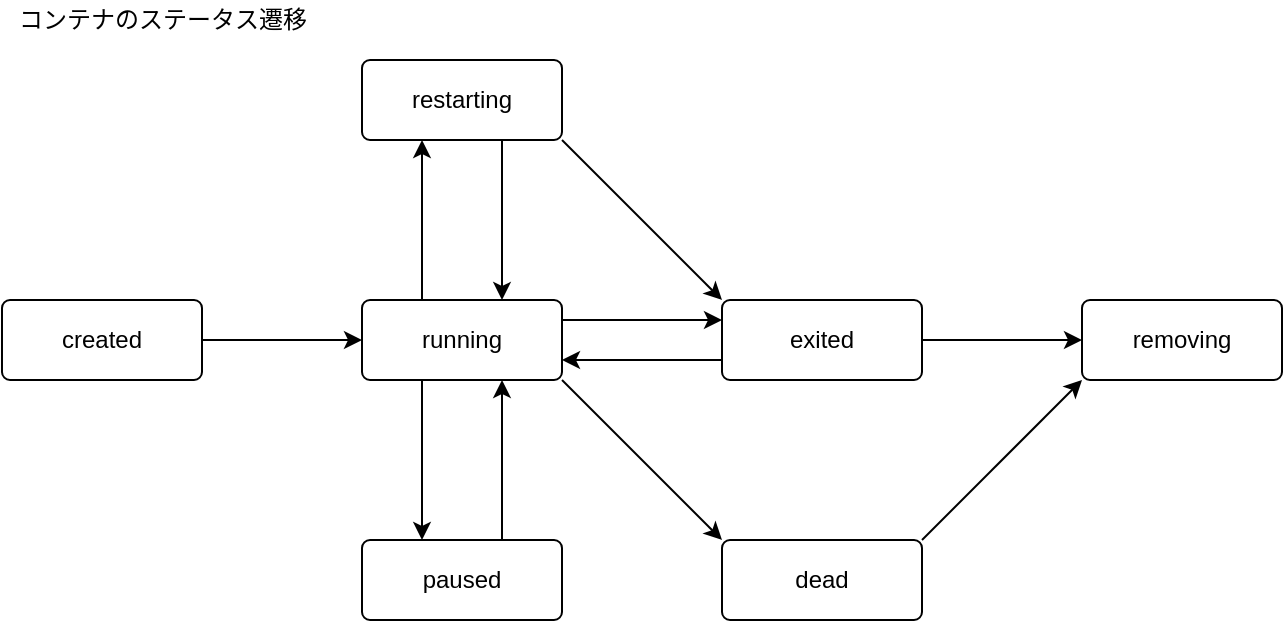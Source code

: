 <mxfile version="13.1.3">
    <diagram id="6hGFLwfOUW9BJ-s0fimq" name="Page-1">
        <mxGraphModel dx="689" dy="526" grid="1" gridSize="10" guides="1" tooltips="1" connect="1" arrows="1" fold="1" page="1" pageScale="1" pageWidth="827" pageHeight="1169" math="0" shadow="0">
            <root>
                <mxCell id="0"/>
                <mxCell id="1" parent="0"/>
                <mxCell id="4" value="" style="edgeStyle=orthogonalEdgeStyle;rounded=0;orthogonalLoop=1;jettySize=auto;html=1;" edge="1" parent="1" source="2" target="3">
                    <mxGeometry relative="1" as="geometry"/>
                </mxCell>
                <mxCell id="2" value="created" style="rounded=1;arcSize=10;whiteSpace=wrap;html=1;align=center;" vertex="1" parent="1">
                    <mxGeometry x="40" y="240" width="100" height="40" as="geometry"/>
                </mxCell>
                <mxCell id="6" value="" style="edgeStyle=orthogonalEdgeStyle;rounded=0;orthogonalLoop=1;jettySize=auto;html=1;" edge="1" parent="1" source="3" target="5">
                    <mxGeometry relative="1" as="geometry">
                        <Array as="points">
                            <mxPoint x="250" y="200"/>
                            <mxPoint x="250" y="200"/>
                        </Array>
                    </mxGeometry>
                </mxCell>
                <mxCell id="8" value="" style="edgeStyle=orthogonalEdgeStyle;rounded=0;orthogonalLoop=1;jettySize=auto;html=1;" edge="1" parent="1" source="3" target="7">
                    <mxGeometry relative="1" as="geometry">
                        <Array as="points">
                            <mxPoint x="250" y="320"/>
                            <mxPoint x="250" y="320"/>
                        </Array>
                    </mxGeometry>
                </mxCell>
                <mxCell id="10" value="" style="edgeStyle=orthogonalEdgeStyle;rounded=0;orthogonalLoop=1;jettySize=auto;html=1;" edge="1" parent="1" source="3" target="9">
                    <mxGeometry relative="1" as="geometry">
                        <Array as="points">
                            <mxPoint x="350" y="250"/>
                            <mxPoint x="350" y="250"/>
                        </Array>
                    </mxGeometry>
                </mxCell>
                <mxCell id="3" value="running" style="rounded=1;arcSize=10;whiteSpace=wrap;html=1;align=center;" vertex="1" parent="1">
                    <mxGeometry x="220" y="240" width="100" height="40" as="geometry"/>
                </mxCell>
                <mxCell id="12" value="" style="edgeStyle=orthogonalEdgeStyle;rounded=0;orthogonalLoop=1;jettySize=auto;html=1;" edge="1" parent="1" source="9" target="11">
                    <mxGeometry relative="1" as="geometry"/>
                </mxCell>
                <mxCell id="23" value="" style="edgeStyle=orthogonalEdgeStyle;rounded=0;orthogonalLoop=1;jettySize=auto;html=1;" edge="1" parent="1" source="9" target="3">
                    <mxGeometry relative="1" as="geometry">
                        <Array as="points">
                            <mxPoint x="350" y="270"/>
                            <mxPoint x="350" y="270"/>
                        </Array>
                    </mxGeometry>
                </mxCell>
                <mxCell id="9" value="exited" style="rounded=1;arcSize=10;whiteSpace=wrap;html=1;align=center;" vertex="1" parent="1">
                    <mxGeometry x="400" y="240" width="100" height="40" as="geometry"/>
                </mxCell>
                <mxCell id="13" value="dead" style="rounded=1;arcSize=10;whiteSpace=wrap;html=1;align=center;" vertex="1" parent="1">
                    <mxGeometry x="400" y="360" width="100" height="40" as="geometry"/>
                </mxCell>
                <mxCell id="11" value="removing" style="rounded=1;arcSize=10;whiteSpace=wrap;html=1;align=center;" vertex="1" parent="1">
                    <mxGeometry x="580" y="240" width="100" height="40" as="geometry"/>
                </mxCell>
                <mxCell id="20" value="" style="edgeStyle=orthogonalEdgeStyle;rounded=0;orthogonalLoop=1;jettySize=auto;html=1;" edge="1" parent="1" source="7" target="3">
                    <mxGeometry relative="1" as="geometry">
                        <Array as="points">
                            <mxPoint x="290" y="310"/>
                            <mxPoint x="290" y="310"/>
                        </Array>
                    </mxGeometry>
                </mxCell>
                <mxCell id="7" value="paused" style="rounded=1;arcSize=10;whiteSpace=wrap;html=1;align=center;" vertex="1" parent="1">
                    <mxGeometry x="220" y="360" width="100" height="40" as="geometry"/>
                </mxCell>
                <mxCell id="21" value="" style="edgeStyle=orthogonalEdgeStyle;rounded=0;orthogonalLoop=1;jettySize=auto;html=1;" edge="1" parent="1" source="5" target="3">
                    <mxGeometry relative="1" as="geometry">
                        <Array as="points">
                            <mxPoint x="290" y="210"/>
                            <mxPoint x="290" y="210"/>
                        </Array>
                    </mxGeometry>
                </mxCell>
                <mxCell id="5" value="restarting" style="rounded=1;arcSize=10;whiteSpace=wrap;html=1;align=center;" vertex="1" parent="1">
                    <mxGeometry x="220" y="120" width="100" height="40" as="geometry"/>
                </mxCell>
                <mxCell id="24" value="" style="endArrow=classic;html=1;exitX=1;exitY=1;exitDx=0;exitDy=0;entryX=0;entryY=0;entryDx=0;entryDy=0;" edge="1" parent="1" source="3" target="13">
                    <mxGeometry width="50" height="50" relative="1" as="geometry">
                        <mxPoint x="360" y="300" as="sourcePoint"/>
                        <mxPoint x="410" y="250" as="targetPoint"/>
                    </mxGeometry>
                </mxCell>
                <mxCell id="25" value="" style="endArrow=classic;html=1;exitX=1;exitY=0;exitDx=0;exitDy=0;entryX=0;entryY=1;entryDx=0;entryDy=0;" edge="1" parent="1" source="13" target="11">
                    <mxGeometry width="50" height="50" relative="1" as="geometry">
                        <mxPoint x="360" y="300" as="sourcePoint"/>
                        <mxPoint x="410" y="250" as="targetPoint"/>
                    </mxGeometry>
                </mxCell>
                <mxCell id="26" value="" style="endArrow=classic;html=1;exitX=1;exitY=1;exitDx=0;exitDy=0;entryX=0;entryY=0;entryDx=0;entryDy=0;" edge="1" parent="1" source="5" target="9">
                    <mxGeometry width="50" height="50" relative="1" as="geometry">
                        <mxPoint x="360" y="300" as="sourcePoint"/>
                        <mxPoint x="410" y="250" as="targetPoint"/>
                    </mxGeometry>
                </mxCell>
                <mxCell id="30" value="コンテナのステータス遷移" style="text;html=1;align=center;verticalAlign=middle;resizable=0;points=[];autosize=1;" vertex="1" parent="1">
                    <mxGeometry x="40" y="90" width="160" height="20" as="geometry"/>
                </mxCell>
            </root>
        </mxGraphModel>
    </diagram>
</mxfile>